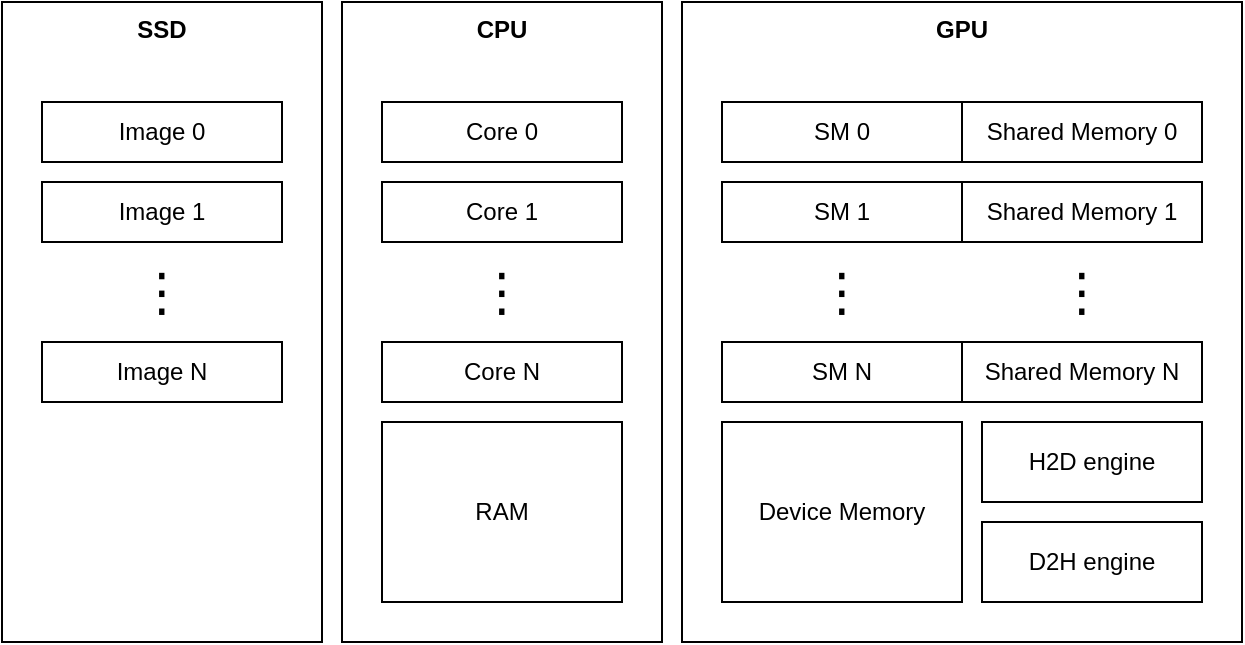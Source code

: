 <mxfile version="18.0.6" type="device"><diagram id="mV5HmJfUVrmd-qVu2I1p" name="Page-1"><mxGraphModel dx="2291" dy="1273" grid="1" gridSize="10" guides="1" tooltips="1" connect="1" arrows="1" fold="1" page="1" pageScale="1" pageWidth="850" pageHeight="1100" math="0" shadow="0"><root><mxCell id="0"/><mxCell id="1" parent="0"/><mxCell id="KaUbm9CaP67KRJp5PFW_-1" value="&lt;b&gt;SSD&lt;/b&gt;" style="rounded=0;whiteSpace=wrap;html=1;verticalAlign=top;" vertex="1" parent="1"><mxGeometry x="40" y="80" width="160" height="320" as="geometry"/></mxCell><mxCell id="KaUbm9CaP67KRJp5PFW_-2" value="Image 0" style="rounded=0;whiteSpace=wrap;html=1;" vertex="1" parent="1"><mxGeometry x="60" y="130" width="120" height="30" as="geometry"/></mxCell><mxCell id="KaUbm9CaP67KRJp5PFW_-3" value="Image 1" style="rounded=0;whiteSpace=wrap;html=1;" vertex="1" parent="1"><mxGeometry x="60" y="170" width="120" height="30" as="geometry"/></mxCell><mxCell id="KaUbm9CaP67KRJp5PFW_-4" value="Image N" style="rounded=0;whiteSpace=wrap;html=1;" vertex="1" parent="1"><mxGeometry x="60" y="250" width="120" height="30" as="geometry"/></mxCell><mxCell id="KaUbm9CaP67KRJp5PFW_-5" value="⋮" style="rounded=0;whiteSpace=wrap;html=1;horizontal=1;fontStyle=0;fontSize=26;strokeColor=none;" vertex="1" parent="1"><mxGeometry x="60" y="210" width="120" height="30" as="geometry"/></mxCell><mxCell id="KaUbm9CaP67KRJp5PFW_-6" value="&lt;b&gt;CPU&lt;/b&gt;" style="rounded=0;whiteSpace=wrap;html=1;verticalAlign=top;" vertex="1" parent="1"><mxGeometry x="210" y="80" width="160" height="320" as="geometry"/></mxCell><mxCell id="KaUbm9CaP67KRJp5PFW_-16" value="RAM" style="rounded=0;whiteSpace=wrap;html=1;" vertex="1" parent="1"><mxGeometry x="230" y="290" width="120" height="90" as="geometry"/></mxCell><mxCell id="KaUbm9CaP67KRJp5PFW_-19" value="Core 0" style="rounded=0;whiteSpace=wrap;html=1;" vertex="1" parent="1"><mxGeometry x="230" y="130" width="120" height="30" as="geometry"/></mxCell><mxCell id="KaUbm9CaP67KRJp5PFW_-20" value="Core 1" style="rounded=0;whiteSpace=wrap;html=1;" vertex="1" parent="1"><mxGeometry x="230" y="170" width="120" height="30" as="geometry"/></mxCell><mxCell id="KaUbm9CaP67KRJp5PFW_-21" value="Core N" style="rounded=0;whiteSpace=wrap;html=1;" vertex="1" parent="1"><mxGeometry x="230" y="250" width="120" height="30" as="geometry"/></mxCell><mxCell id="KaUbm9CaP67KRJp5PFW_-22" value="⋮" style="rounded=0;whiteSpace=wrap;html=1;horizontal=1;fontStyle=0;fontSize=26;strokeColor=none;" vertex="1" parent="1"><mxGeometry x="230" y="210" width="120" height="30" as="geometry"/></mxCell><mxCell id="KaUbm9CaP67KRJp5PFW_-24" value="&lt;b&gt;GPU&lt;/b&gt;" style="rounded=0;whiteSpace=wrap;html=1;verticalAlign=top;" vertex="1" parent="1"><mxGeometry x="380" y="80" width="280" height="320" as="geometry"/></mxCell><mxCell id="KaUbm9CaP67KRJp5PFW_-25" value="Device Memory" style="rounded=0;whiteSpace=wrap;html=1;" vertex="1" parent="1"><mxGeometry x="400" y="290" width="120" height="90" as="geometry"/></mxCell><mxCell id="KaUbm9CaP67KRJp5PFW_-26" value="SM 0" style="rounded=0;whiteSpace=wrap;html=1;" vertex="1" parent="1"><mxGeometry x="400" y="130" width="120" height="30" as="geometry"/></mxCell><mxCell id="KaUbm9CaP67KRJp5PFW_-27" value="SM 1" style="rounded=0;whiteSpace=wrap;html=1;" vertex="1" parent="1"><mxGeometry x="400" y="170" width="120" height="30" as="geometry"/></mxCell><mxCell id="KaUbm9CaP67KRJp5PFW_-28" value="SM N" style="rounded=0;whiteSpace=wrap;html=1;" vertex="1" parent="1"><mxGeometry x="400" y="250" width="120" height="30" as="geometry"/></mxCell><mxCell id="KaUbm9CaP67KRJp5PFW_-29" value="⋮" style="rounded=0;whiteSpace=wrap;html=1;horizontal=1;fontStyle=0;fontSize=26;strokeColor=none;" vertex="1" parent="1"><mxGeometry x="400" y="210" width="120" height="30" as="geometry"/></mxCell><mxCell id="KaUbm9CaP67KRJp5PFW_-30" value="Shared Memory 0" style="rounded=0;whiteSpace=wrap;html=1;" vertex="1" parent="1"><mxGeometry x="520" y="130" width="120" height="30" as="geometry"/></mxCell><mxCell id="KaUbm9CaP67KRJp5PFW_-31" value="Shared Memory 1" style="rounded=0;whiteSpace=wrap;html=1;" vertex="1" parent="1"><mxGeometry x="520" y="170" width="120" height="30" as="geometry"/></mxCell><mxCell id="KaUbm9CaP67KRJp5PFW_-32" value="Shared Memory N" style="rounded=0;whiteSpace=wrap;html=1;" vertex="1" parent="1"><mxGeometry x="520" y="250" width="120" height="30" as="geometry"/></mxCell><mxCell id="KaUbm9CaP67KRJp5PFW_-33" value="⋮" style="rounded=0;whiteSpace=wrap;html=1;horizontal=1;fontStyle=0;fontSize=26;strokeColor=none;" vertex="1" parent="1"><mxGeometry x="520" y="210" width="120" height="30" as="geometry"/></mxCell><mxCell id="KaUbm9CaP67KRJp5PFW_-34" value="H2D engine" style="rounded=0;whiteSpace=wrap;html=1;" vertex="1" parent="1"><mxGeometry x="530" y="290" width="110" height="40" as="geometry"/></mxCell><mxCell id="KaUbm9CaP67KRJp5PFW_-36" value="D2H engine" style="rounded=0;whiteSpace=wrap;html=1;" vertex="1" parent="1"><mxGeometry x="530" y="340" width="110" height="40" as="geometry"/></mxCell></root></mxGraphModel></diagram></mxfile>